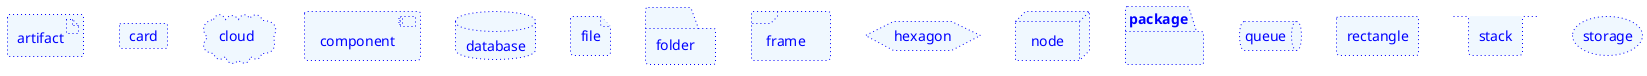 {
  "sha1": "ogok6d50zkcj9jee7ufcms2av2y8txc",
  "insertion": {
    "when": "2024-06-04T17:28:39.850Z",
    "url": "https://forum.plantuml.net/13336/inline-style-manage-dashed-dotted-nested-element-deployment",
    "user": "plantuml@gmail.com"
  }
}
@startuml

artifact artifact #aliceblue;line:blue;line.dotted;text:blue {
}
card card #aliceblue;line:blue;line.dotted;text:blue {
}
cloud cloud #aliceblue;line:blue;line.dotted;text:blue {
}
component component #aliceblue;line:blue;line.dotted;text:blue {
}
database database #aliceblue;line:blue;line.dotted;text:blue {
}
file file #aliceblue;line:blue;line.dotted;text:blue {
}
folder folder #aliceblue;line:blue;line.dotted;text:blue {
}
frame frame #aliceblue;line:blue;line.dotted;text:blue {
}
hexagon hexagon #aliceblue;line:blue;line.dotted;text:blue {
}
node node #aliceblue;line:blue;line.dotted;text:blue {
}
package package #aliceblue;line:blue;line.dotted;text:blue {
}
queue queue #aliceblue;line:blue;line.dotted;text:blue {
}
rectangle rectangle #aliceblue;line:blue;line.dotted;text:blue {
}
stack stack #aliceblue;line:blue;line.dotted;text:blue {
}
storage storage #aliceblue;line:blue;line.dotted;text:blue {
}
@enduml

